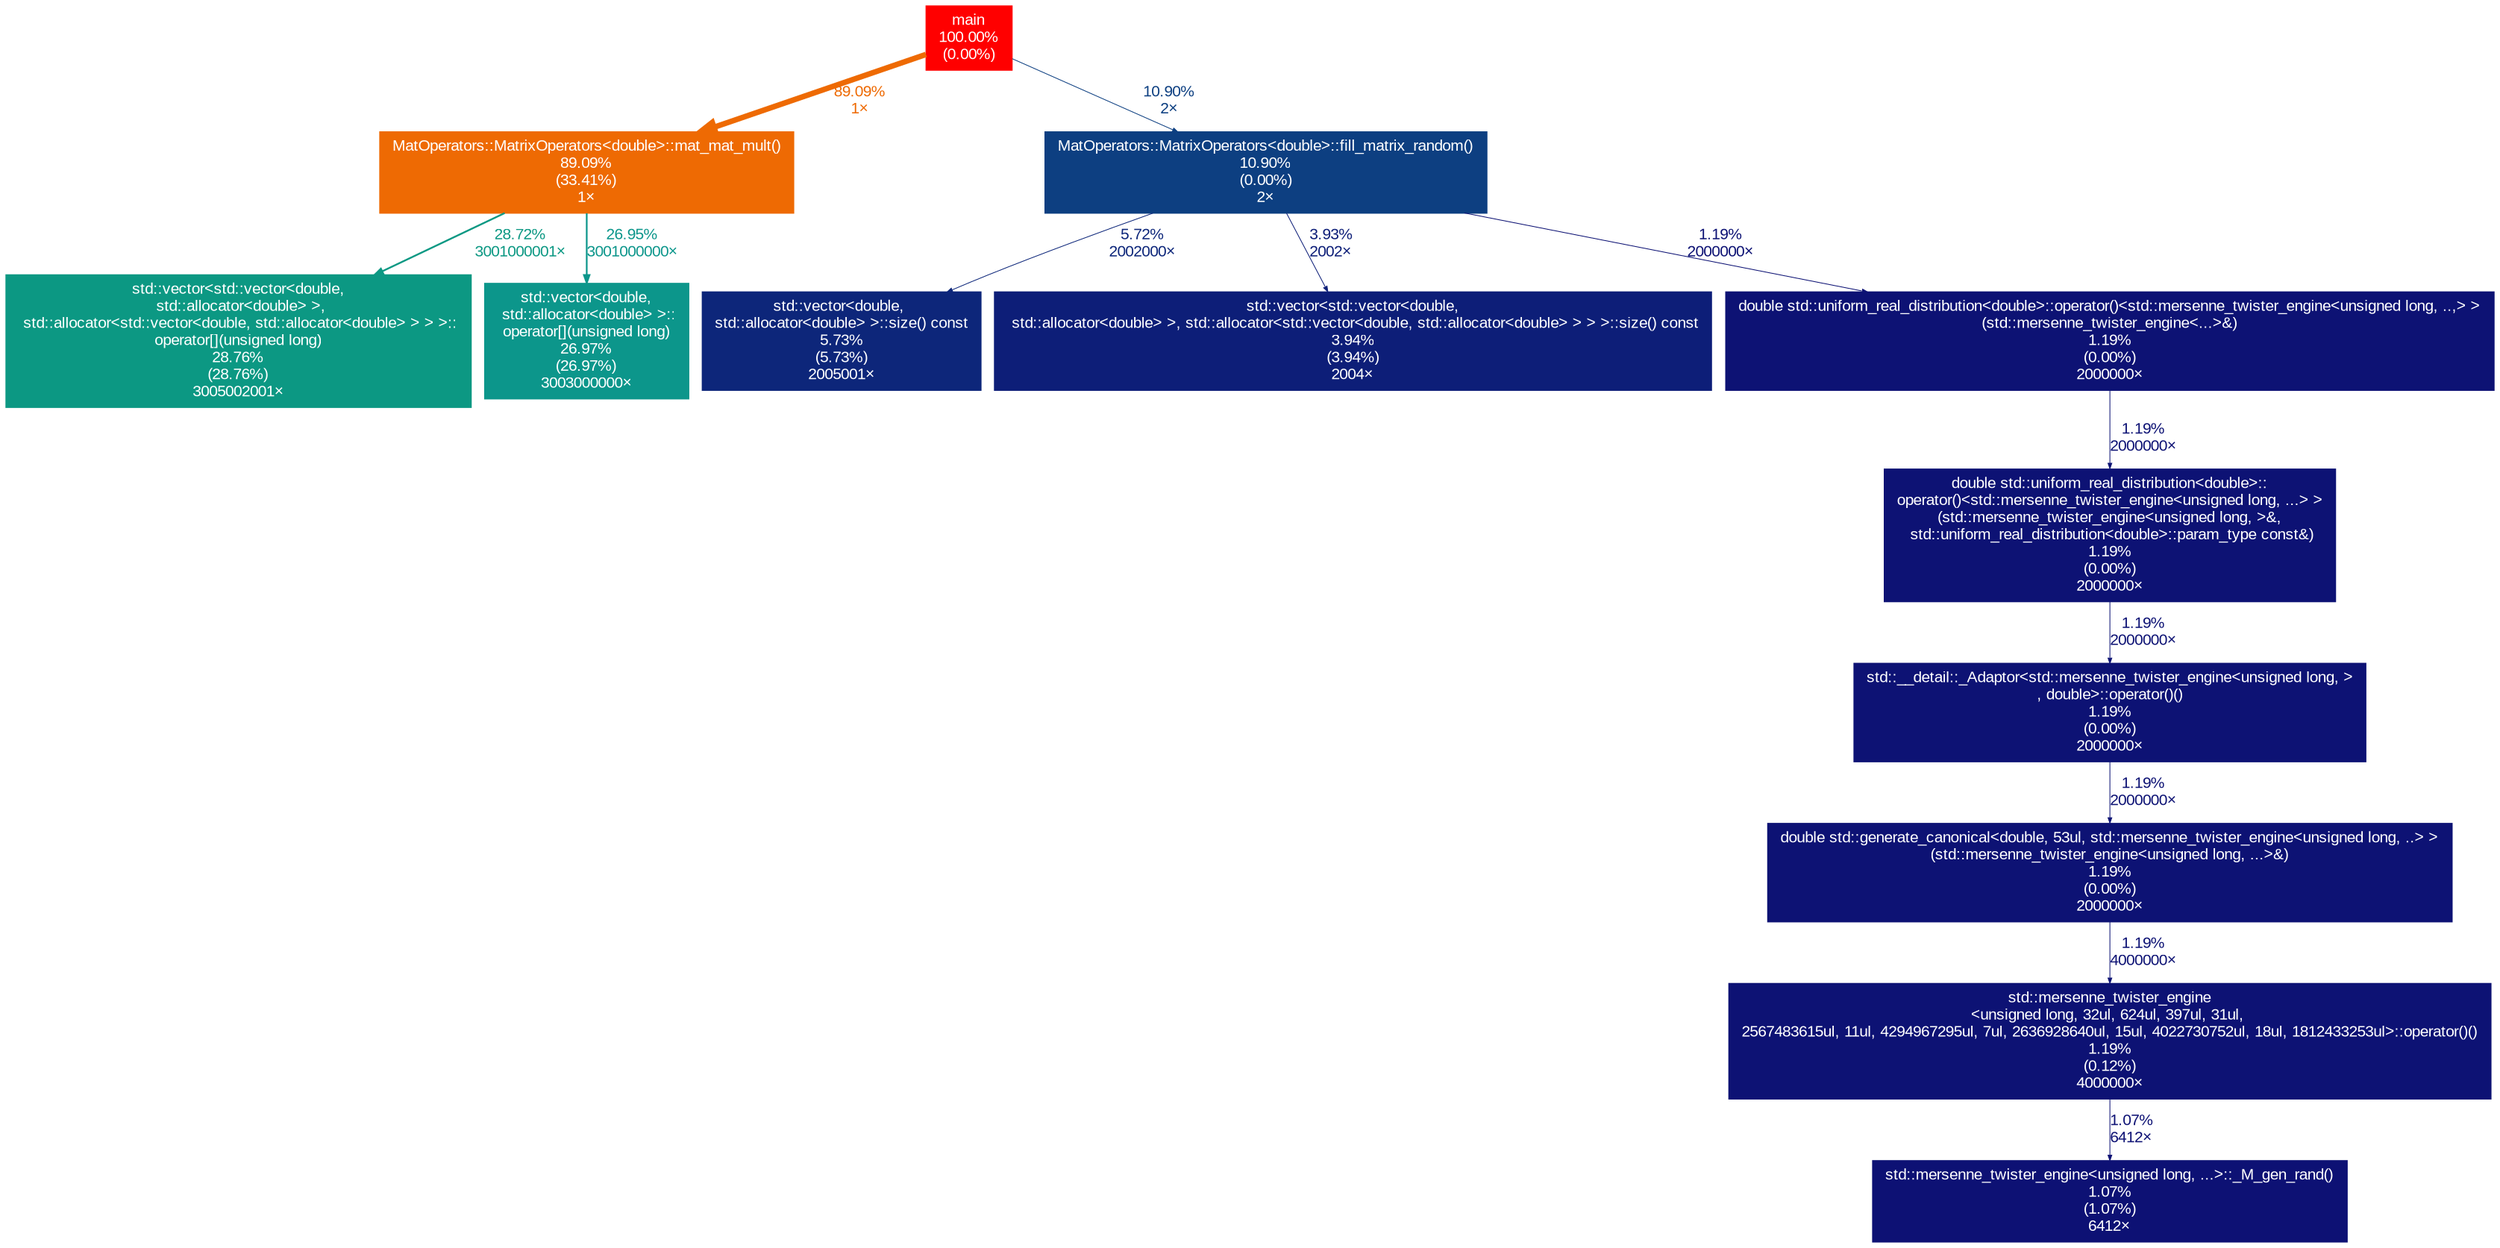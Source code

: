 digraph {
	graph [fontname=Arial, nodesep=0.125, ranksep=0.25];
	node [fontcolor=white, fontname=Arial, height=0, shape=box, style=filled, width=0];
	edge [fontname=Arial];
	1 [color="#ff0000", fontcolor="#ffffff", fontsize="10.00", label="main\n100.00%\n(0.00%)"];
	1 -> 2 [arrowsize="0.94", color="#ee6a03", fontcolor="#ee6a03", fontsize="10.00", label="89.09%\n1×", labeldistance="3.56", penwidth="3.56"];
	1 -> 5 [arrowsize="0.35", color="#0d3f81", fontcolor="#0d3f81", fontsize="10.00", label="10.90%\n2×", labeldistance="0.50", penwidth="0.50"];
	2 [color="#ee6a03", fontcolor="#ffffff", fontsize="10.00", label="MatOperators::MatrixOperators<double>::mat_mat_mult()\n89.09%\n(33.41%)\n1×"];
	2 -> 3 [arrowsize="0.54", color="#0c9883", fontcolor="#0c9883", fontsize="10.00", label="28.72%\n3001000001×", labeldistance="1.15", penwidth="1.15"];
	2 -> 4 [arrowsize="0.52", color="#0c968b", fontcolor="#0c968b", fontsize="10.00", label="26.95%\n3001000000×", labeldistance="1.08", penwidth="1.08"];
	3 [color="#0c9883", fontcolor="#ffffff", fontsize="10.00", label="std::vector<std::vector<double,\n std::allocator<double> >,\n std::allocator<std::vector<double, std::allocator<double> > > >::\noperator[](unsigned long)\n28.76%\n(28.76%)\n3005002001×"];
	4 [color="#0c968b", fontcolor="#ffffff", fontsize="10.00", label="std::vector<double,\n std::allocator<double> >::\noperator[](unsigned long)\n26.97%\n(26.97%)\n3003000000×"];
	5 [color="#0d3f81", fontcolor="#ffffff", fontsize="10.00", label="MatOperators::MatrixOperators<double>::fill_matrix_random()\n10.90%\n(0.00%)\n2×"];
	5 -> 6 [arrowsize="0.35", color="#0d267a", fontcolor="#0d267a", fontsize="10.00", label="5.72%\n2002000×", labeldistance="0.50", penwidth="0.50"];
	5 -> 7 [arrowsize="0.35", color="#0d1e78", fontcolor="#0d1e78", fontsize="10.00", label="3.93%\n2002×", labeldistance="0.50", penwidth="0.50"];
	5 -> 9 [arrowsize="0.35", color="#0d1274", fontcolor="#0d1274", fontsize="10.00", label="1.19%\n2000000×", labeldistance="0.50", penwidth="0.50"];
	6 [color="#0d267a", fontcolor="#ffffff", fontsize="10.00", label="std::vector<double, \nstd::allocator<double> >::size() const\n5.73%\n(5.73%)\n2005001×"];
	7 [color="#0d1e78", fontcolor="#ffffff", fontsize="10.00", label="std::vector<std::vector<double,\n std::allocator<double> >, std::allocator<std::vector<double, std::allocator<double> > > >::size() const\n3.94%\n(3.94%)\n2004×"];
	8 [color="#0d1274", fontcolor="#ffffff", fontsize="10.00", label="std::mersenne_twister_engine\n<unsigned long, 32ul, 624ul, 397ul, 31ul, \n2567483615ul, 11ul, 4294967295ul, 7ul, 2636928640ul, 15ul, 4022730752ul, 18ul, 1812433253ul>::operator()()\n1.19%\n(0.12%)\n4000000×"];
	8 -> 13 [arrowsize="0.35", color="#0d1174", fontcolor="#0d1174", fontsize="10.00", label="1.07%\n6412×", labeldistance="0.50", penwidth="0.50"];
	9 [color="#0d1274", fontcolor="#ffffff", fontsize="10.00", label="double std::uniform_real_distribution<double>::operator()<std::mersenne_twister_engine<unsigned long, ..,> >\n(std::mersenne_twister_engine<...>&)\n1.19%\n(0.00%)\n2000000×"];
	9 -> 10 [arrowsize="0.35", color="#0d1274", fontcolor="#0d1274", fontsize="10.00", label="1.19%\n2000000×", labeldistance="0.50", penwidth="0.50"];
	10 [color="#0d1274", fontcolor="#ffffff", fontsize="10.00", label="double std::uniform_real_distribution<double>::\noperator()<std::mersenne_twister_engine<unsigned long, ...> >\n(std::mersenne_twister_engine<unsigned long, >&,\n std::uniform_real_distribution<double>::param_type const&)\n1.19%\n(0.00%)\n2000000×"];
	10 -> 11 [arrowsize="0.35", color="#0d1274", fontcolor="#0d1274", fontsize="10.00", label="1.19%\n2000000×", labeldistance="0.50", penwidth="0.50"];
	11 [color="#0d1274", fontcolor="#ffffff", fontsize="10.00", label="std::__detail::_Adaptor<std::mersenne_twister_engine<unsigned long, >\n, double>::operator()()\n1.19%\n(0.00%)\n2000000×"];
	11 -> 12 [arrowsize="0.35", color="#0d1274", fontcolor="#0d1274", fontsize="10.00", label="1.19%\n2000000×", labeldistance="0.50", penwidth="0.50"];
	12 [color="#0d1274", fontcolor="#ffffff", fontsize="10.00", label="double std::generate_canonical<double, 53ul, std::mersenne_twister_engine<unsigned long, ..> >\n(std::mersenne_twister_engine<unsigned long, ...>&)\n1.19%\n(0.00%)\n2000000×"];
	12 -> 8 [arrowsize="0.35", color="#0d1274", fontcolor="#0d1274", fontsize="10.00", label="1.19%\n4000000×", labeldistance="0.50", penwidth="0.50"];
	13 [color="#0d1174", fontcolor="#ffffff", fontsize="10.00", label="std::mersenne_twister_engine<unsigned long, ...>::_M_gen_rand()\n1.07%\n(1.07%)\n6412×"];
}
